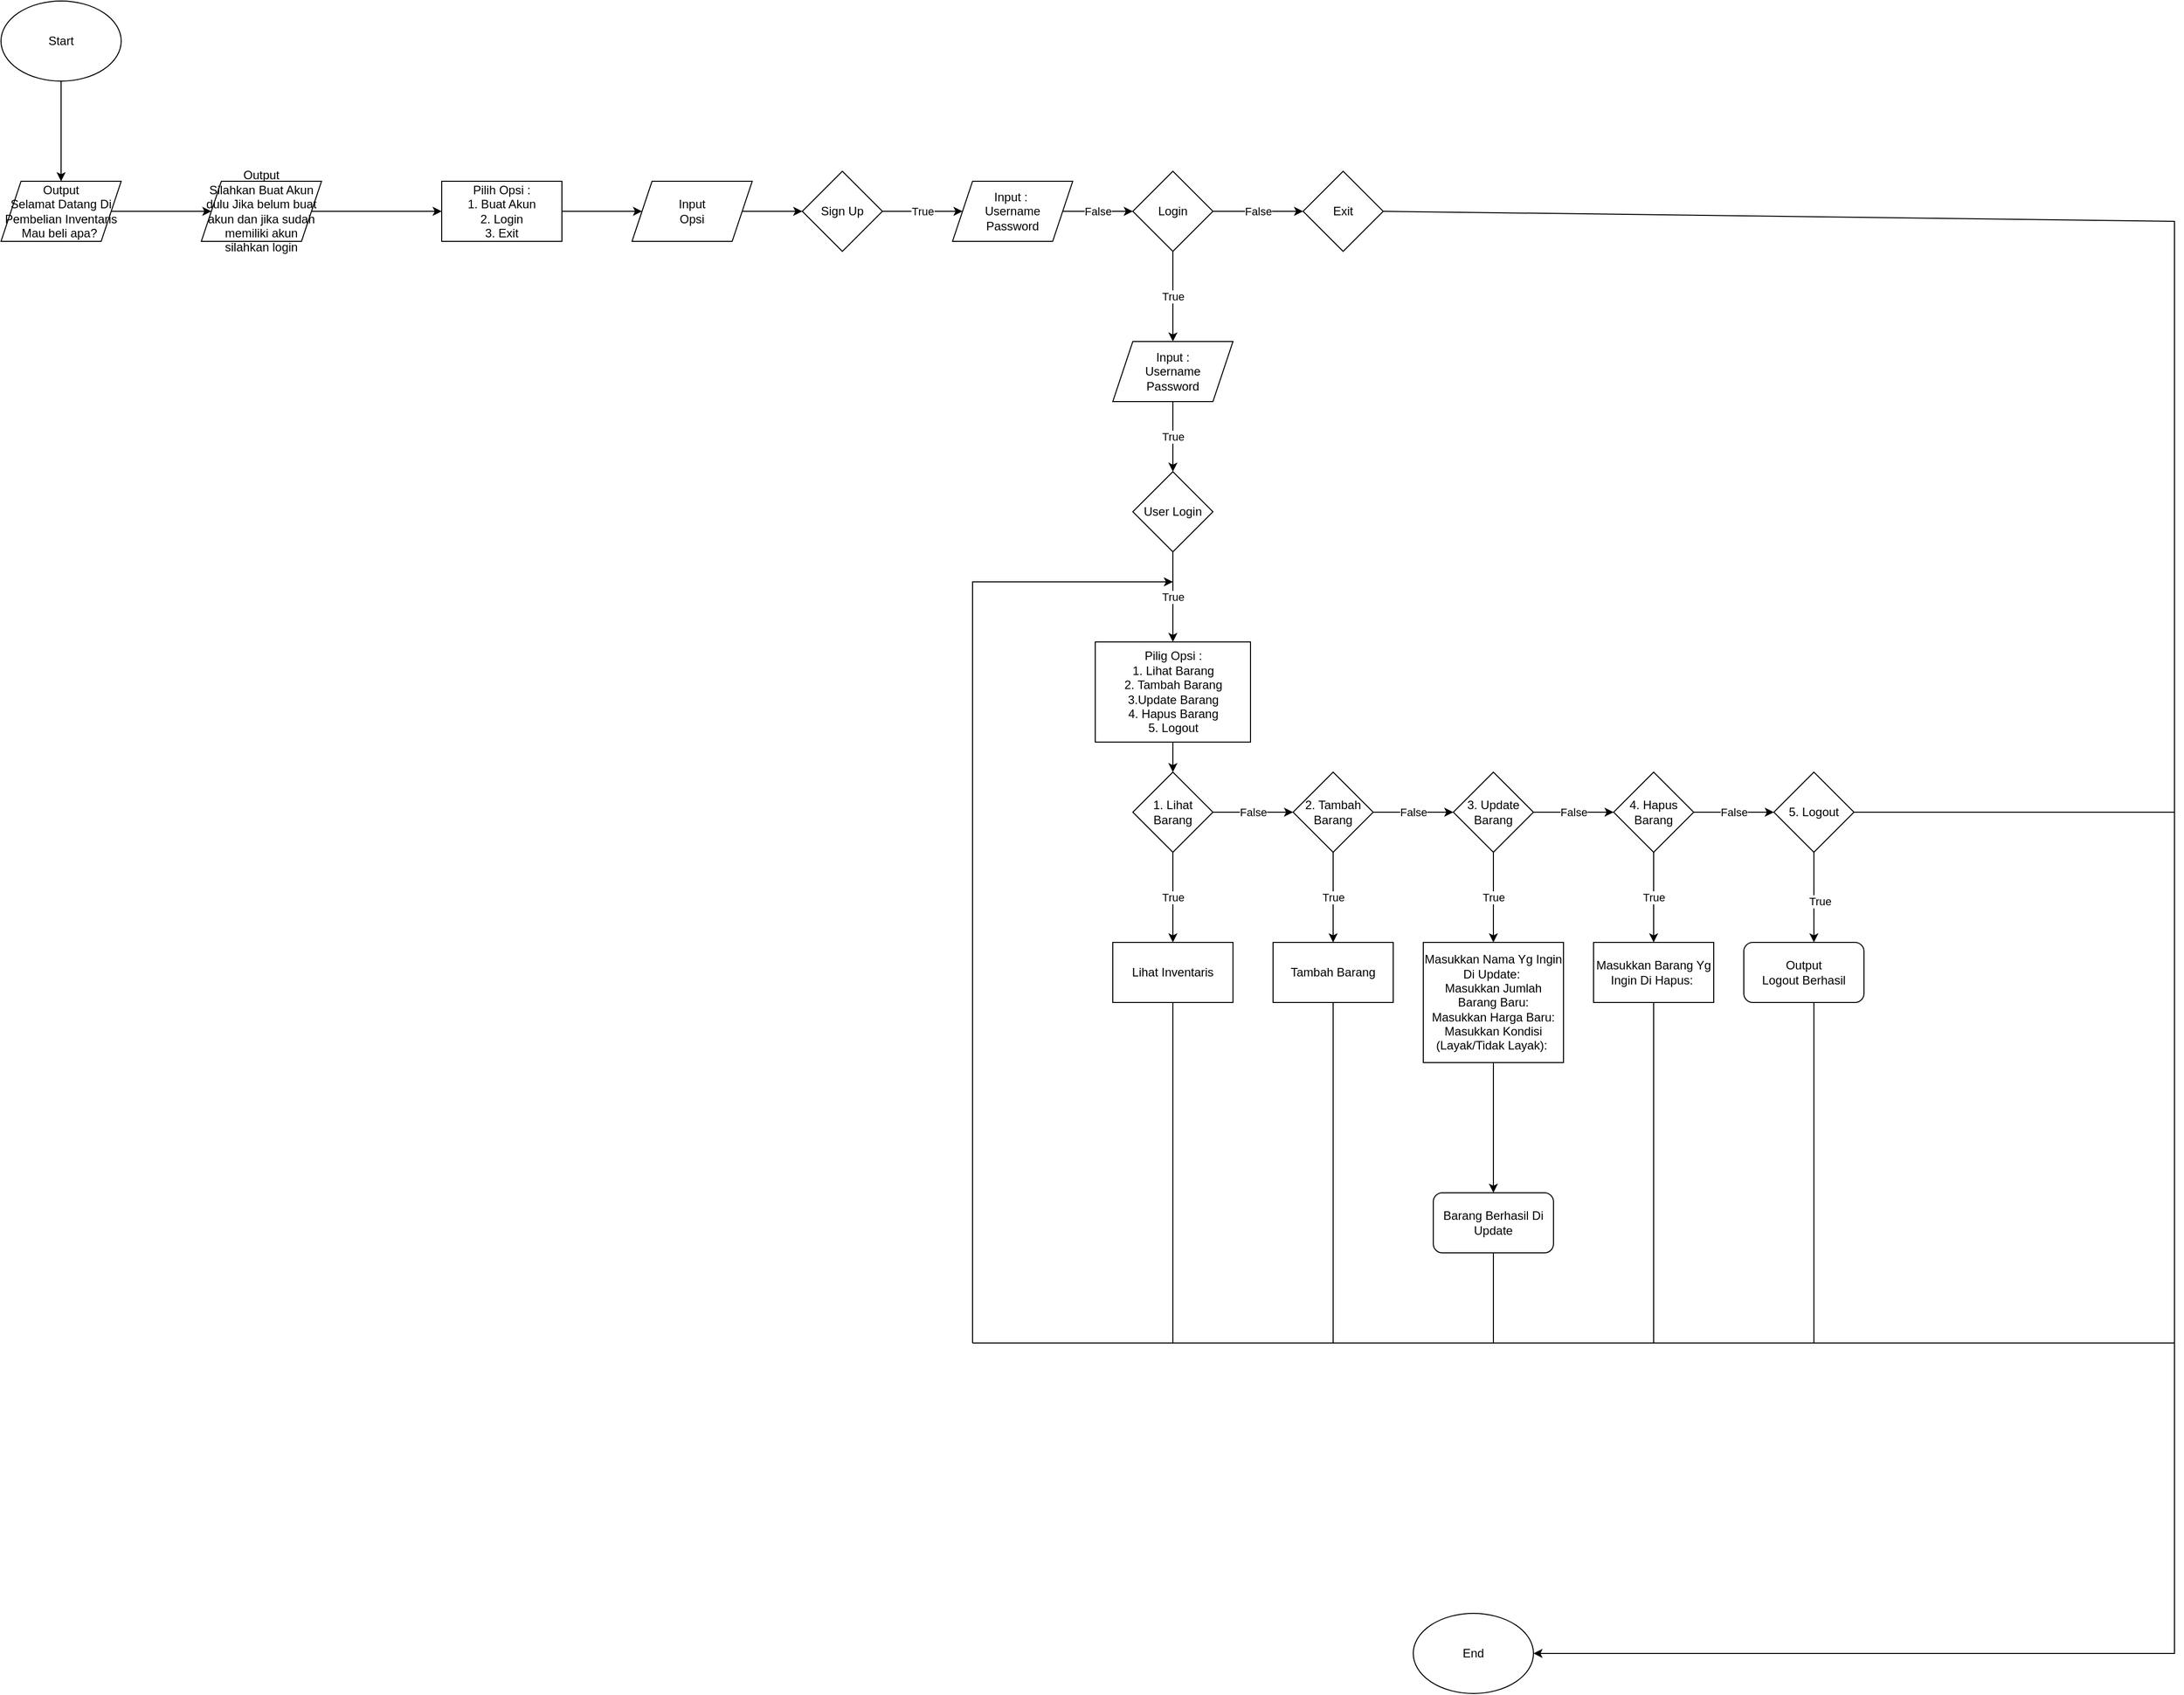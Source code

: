 <mxfile version="24.7.17">
  <diagram name="Page-1" id="GchXhiiWyrCkM4_74jhD">
    <mxGraphModel dx="1900" dy="669" grid="1" gridSize="10" guides="1" tooltips="1" connect="1" arrows="1" fold="1" page="1" pageScale="1" pageWidth="850" pageHeight="1100" math="0" shadow="0">
      <root>
        <mxCell id="0" />
        <mxCell id="1" parent="0" />
        <mxCell id="854yw2GIAU5RRs8NzQTS-15" value="" style="edgeStyle=orthogonalEdgeStyle;rounded=0;orthogonalLoop=1;jettySize=auto;html=1;" parent="1" source="59ALB4vTobabaCh5Uv7K-1" target="59ALB4vTobabaCh5Uv7K-2" edge="1">
          <mxGeometry relative="1" as="geometry" />
        </mxCell>
        <mxCell id="59ALB4vTobabaCh5Uv7K-1" value="Start" style="ellipse;whiteSpace=wrap;html=1;" parent="1" vertex="1">
          <mxGeometry x="-250" y="20" width="120" height="80" as="geometry" />
        </mxCell>
        <mxCell id="59ALB4vTobabaCh5Uv7K-2" value="Output&lt;div&gt;Selamat Datang Di Pembelian Inventaris Mau beli apa?&amp;nbsp;&lt;/div&gt;" style="shape=parallelogram;perimeter=parallelogramPerimeter;whiteSpace=wrap;html=1;fixedSize=1;" parent="1" vertex="1">
          <mxGeometry x="-250" y="200" width="120" height="60" as="geometry" />
        </mxCell>
        <mxCell id="59ALB4vTobabaCh5Uv7K-4" value="Sign Up" style="rhombus;whiteSpace=wrap;html=1;" parent="1" vertex="1">
          <mxGeometry x="550" y="190" width="80" height="80" as="geometry" />
        </mxCell>
        <mxCell id="59ALB4vTobabaCh5Uv7K-6" value="Input :&amp;nbsp;&lt;div&gt;Username&lt;/div&gt;&lt;div&gt;Password&lt;/div&gt;" style="shape=parallelogram;perimeter=parallelogramPerimeter;whiteSpace=wrap;html=1;fixedSize=1;" parent="1" vertex="1">
          <mxGeometry x="700" y="200" width="120" height="60" as="geometry" />
        </mxCell>
        <mxCell id="59ALB4vTobabaCh5Uv7K-14" value="True" style="edgeStyle=orthogonalEdgeStyle;rounded=0;orthogonalLoop=1;jettySize=auto;html=1;" parent="1" source="59ALB4vTobabaCh5Uv7K-7" target="59ALB4vTobabaCh5Uv7K-13" edge="1">
          <mxGeometry relative="1" as="geometry" />
        </mxCell>
        <mxCell id="59ALB4vTobabaCh5Uv7K-7" value="Login" style="rhombus;whiteSpace=wrap;html=1;" parent="1" vertex="1">
          <mxGeometry x="880" y="190" width="80" height="80" as="geometry" />
        </mxCell>
        <mxCell id="59ALB4vTobabaCh5Uv7K-8" value="True" style="endArrow=classic;html=1;rounded=0;exitX=1;exitY=0.5;exitDx=0;exitDy=0;entryX=0;entryY=0.5;entryDx=0;entryDy=0;" parent="1" source="59ALB4vTobabaCh5Uv7K-4" target="59ALB4vTobabaCh5Uv7K-6" edge="1">
          <mxGeometry width="50" height="50" relative="1" as="geometry">
            <mxPoint x="630" y="360" as="sourcePoint" />
            <mxPoint x="680" y="310" as="targetPoint" />
          </mxGeometry>
        </mxCell>
        <mxCell id="59ALB4vTobabaCh5Uv7K-9" value="False" style="endArrow=classic;html=1;rounded=0;exitX=1;exitY=0.5;exitDx=0;exitDy=0;entryX=0;entryY=0.5;entryDx=0;entryDy=0;" parent="1" source="59ALB4vTobabaCh5Uv7K-6" target="59ALB4vTobabaCh5Uv7K-7" edge="1">
          <mxGeometry width="50" height="50" relative="1" as="geometry">
            <mxPoint x="800" y="380" as="sourcePoint" />
            <mxPoint x="850" y="330" as="targetPoint" />
          </mxGeometry>
        </mxCell>
        <mxCell id="59ALB4vTobabaCh5Uv7K-10" value="Exit" style="rhombus;whiteSpace=wrap;html=1;" parent="1" vertex="1">
          <mxGeometry x="1050" y="190" width="80" height="80" as="geometry" />
        </mxCell>
        <mxCell id="59ALB4vTobabaCh5Uv7K-11" value="False" style="endArrow=classic;html=1;rounded=0;exitX=1;exitY=0.5;exitDx=0;exitDy=0;entryX=0;entryY=0.5;entryDx=0;entryDy=0;" parent="1" source="59ALB4vTobabaCh5Uv7K-7" target="59ALB4vTobabaCh5Uv7K-10" edge="1">
          <mxGeometry width="50" height="50" relative="1" as="geometry">
            <mxPoint x="990" y="300" as="sourcePoint" />
            <mxPoint x="1040" y="250" as="targetPoint" />
          </mxGeometry>
        </mxCell>
        <mxCell id="59ALB4vTobabaCh5Uv7K-17" value="True" style="edgeStyle=orthogonalEdgeStyle;rounded=0;orthogonalLoop=1;jettySize=auto;html=1;" parent="1" source="59ALB4vTobabaCh5Uv7K-13" target="59ALB4vTobabaCh5Uv7K-16" edge="1">
          <mxGeometry relative="1" as="geometry" />
        </mxCell>
        <mxCell id="59ALB4vTobabaCh5Uv7K-13" value="Input :&lt;div&gt;Username&lt;/div&gt;&lt;div&gt;Password&lt;/div&gt;" style="shape=parallelogram;perimeter=parallelogramPerimeter;whiteSpace=wrap;html=1;fixedSize=1;" parent="1" vertex="1">
          <mxGeometry x="860" y="360" width="120" height="60" as="geometry" />
        </mxCell>
        <mxCell id="59ALB4vTobabaCh5Uv7K-19" value="True" style="edgeStyle=orthogonalEdgeStyle;rounded=0;orthogonalLoop=1;jettySize=auto;html=1;" parent="1" source="59ALB4vTobabaCh5Uv7K-16" target="59ALB4vTobabaCh5Uv7K-18" edge="1">
          <mxGeometry relative="1" as="geometry" />
        </mxCell>
        <mxCell id="59ALB4vTobabaCh5Uv7K-16" value="User Login" style="rhombus;whiteSpace=wrap;html=1;" parent="1" vertex="1">
          <mxGeometry x="880" y="490" width="80" height="80" as="geometry" />
        </mxCell>
        <mxCell id="59ALB4vTobabaCh5Uv7K-23" value="" style="edgeStyle=orthogonalEdgeStyle;rounded=0;orthogonalLoop=1;jettySize=auto;html=1;" parent="1" source="59ALB4vTobabaCh5Uv7K-18" target="59ALB4vTobabaCh5Uv7K-22" edge="1">
          <mxGeometry relative="1" as="geometry" />
        </mxCell>
        <mxCell id="59ALB4vTobabaCh5Uv7K-18" value="Pilig Opsi :&lt;div&gt;1. Lihat Barang&lt;/div&gt;&lt;div&gt;2. Tambah Barang&lt;/div&gt;&lt;div&gt;3.Update Barang&lt;/div&gt;&lt;div&gt;4. Hapus Barang&lt;/div&gt;&lt;div&gt;5. Logout&lt;/div&gt;" style="whiteSpace=wrap;html=1;" parent="1" vertex="1">
          <mxGeometry x="842.5" y="660" width="155" height="100" as="geometry" />
        </mxCell>
        <mxCell id="59ALB4vTobabaCh5Uv7K-25" value="False" style="edgeStyle=orthogonalEdgeStyle;rounded=0;orthogonalLoop=1;jettySize=auto;html=1;" parent="1" source="59ALB4vTobabaCh5Uv7K-22" target="59ALB4vTobabaCh5Uv7K-24" edge="1">
          <mxGeometry relative="1" as="geometry" />
        </mxCell>
        <mxCell id="59ALB4vTobabaCh5Uv7K-39" value="True" style="edgeStyle=orthogonalEdgeStyle;rounded=0;orthogonalLoop=1;jettySize=auto;html=1;" parent="1" source="59ALB4vTobabaCh5Uv7K-22" target="59ALB4vTobabaCh5Uv7K-38" edge="1">
          <mxGeometry relative="1" as="geometry" />
        </mxCell>
        <mxCell id="59ALB4vTobabaCh5Uv7K-22" value="1. Lihat Barang" style="rhombus;whiteSpace=wrap;html=1;" parent="1" vertex="1">
          <mxGeometry x="880" y="790" width="80" height="80" as="geometry" />
        </mxCell>
        <mxCell id="59ALB4vTobabaCh5Uv7K-27" value="False" style="edgeStyle=orthogonalEdgeStyle;rounded=0;orthogonalLoop=1;jettySize=auto;html=1;" parent="1" source="59ALB4vTobabaCh5Uv7K-24" target="59ALB4vTobabaCh5Uv7K-26" edge="1">
          <mxGeometry relative="1" as="geometry" />
        </mxCell>
        <mxCell id="59ALB4vTobabaCh5Uv7K-41" value="True" style="edgeStyle=orthogonalEdgeStyle;rounded=0;orthogonalLoop=1;jettySize=auto;html=1;" parent="1" source="59ALB4vTobabaCh5Uv7K-24" target="59ALB4vTobabaCh5Uv7K-40" edge="1">
          <mxGeometry relative="1" as="geometry">
            <Array as="points">
              <mxPoint x="1080" y="900" />
              <mxPoint x="1080" y="900" />
            </Array>
          </mxGeometry>
        </mxCell>
        <mxCell id="59ALB4vTobabaCh5Uv7K-24" value="2. Tambah Barang" style="rhombus;whiteSpace=wrap;html=1;" parent="1" vertex="1">
          <mxGeometry x="1040" y="790" width="80" height="80" as="geometry" />
        </mxCell>
        <mxCell id="59ALB4vTobabaCh5Uv7K-29" value="False" style="edgeStyle=orthogonalEdgeStyle;rounded=0;orthogonalLoop=1;jettySize=auto;html=1;" parent="1" source="59ALB4vTobabaCh5Uv7K-26" target="59ALB4vTobabaCh5Uv7K-28" edge="1">
          <mxGeometry relative="1" as="geometry" />
        </mxCell>
        <mxCell id="unwqlIsns2tnpbDArqRn-9" value="" style="edgeStyle=orthogonalEdgeStyle;rounded=0;orthogonalLoop=1;jettySize=auto;html=1;" parent="1" source="59ALB4vTobabaCh5Uv7K-26" target="unwqlIsns2tnpbDArqRn-8" edge="1">
          <mxGeometry relative="1" as="geometry" />
        </mxCell>
        <mxCell id="unwqlIsns2tnpbDArqRn-14" value="True" style="edgeLabel;html=1;align=center;verticalAlign=middle;resizable=0;points=[];" parent="unwqlIsns2tnpbDArqRn-9" vertex="1" connectable="0">
          <mxGeometry x="-0.001" relative="1" as="geometry">
            <mxPoint as="offset" />
          </mxGeometry>
        </mxCell>
        <mxCell id="59ALB4vTobabaCh5Uv7K-26" value="3. Update Barang" style="rhombus;whiteSpace=wrap;html=1;" parent="1" vertex="1">
          <mxGeometry x="1200" y="790" width="80" height="80" as="geometry" />
        </mxCell>
        <mxCell id="59ALB4vTobabaCh5Uv7K-31" value="False" style="edgeStyle=orthogonalEdgeStyle;rounded=0;orthogonalLoop=1;jettySize=auto;html=1;" parent="1" source="59ALB4vTobabaCh5Uv7K-28" target="59ALB4vTobabaCh5Uv7K-30" edge="1">
          <mxGeometry relative="1" as="geometry" />
        </mxCell>
        <mxCell id="59ALB4vTobabaCh5Uv7K-45" value="True" style="edgeStyle=orthogonalEdgeStyle;rounded=0;orthogonalLoop=1;jettySize=auto;html=1;" parent="1" source="59ALB4vTobabaCh5Uv7K-28" target="59ALB4vTobabaCh5Uv7K-44" edge="1">
          <mxGeometry relative="1" as="geometry" />
        </mxCell>
        <mxCell id="59ALB4vTobabaCh5Uv7K-28" value="4. Hapus Barang" style="rhombus;whiteSpace=wrap;html=1;" parent="1" vertex="1">
          <mxGeometry x="1360" y="790" width="80" height="80" as="geometry" />
        </mxCell>
        <mxCell id="unwqlIsns2tnpbDArqRn-5" value="" style="edgeStyle=orthogonalEdgeStyle;rounded=0;orthogonalLoop=1;jettySize=auto;html=1;" parent="1" source="59ALB4vTobabaCh5Uv7K-30" edge="1">
          <mxGeometry relative="1" as="geometry">
            <mxPoint x="1560" y="960" as="targetPoint" />
          </mxGeometry>
        </mxCell>
        <mxCell id="unwqlIsns2tnpbDArqRn-15" value="True" style="edgeLabel;html=1;align=center;verticalAlign=middle;resizable=0;points=[];" parent="unwqlIsns2tnpbDArqRn-5" vertex="1" connectable="0">
          <mxGeometry x="0.092" y="5" relative="1" as="geometry">
            <mxPoint as="offset" />
          </mxGeometry>
        </mxCell>
        <mxCell id="59ALB4vTobabaCh5Uv7K-30" value="5. Logout" style="rhombus;whiteSpace=wrap;html=1;" parent="1" vertex="1">
          <mxGeometry x="1520" y="790" width="80" height="80" as="geometry" />
        </mxCell>
        <mxCell id="59ALB4vTobabaCh5Uv7K-38" value="Lihat Inventaris" style="whiteSpace=wrap;html=1;" parent="1" vertex="1">
          <mxGeometry x="860" y="960" width="120" height="60" as="geometry" />
        </mxCell>
        <mxCell id="59ALB4vTobabaCh5Uv7K-40" value="Tambah Barang" style="whiteSpace=wrap;html=1;" parent="1" vertex="1">
          <mxGeometry x="1020" y="960" width="120" height="60" as="geometry" />
        </mxCell>
        <mxCell id="59ALB4vTobabaCh5Uv7K-44" value="Masukkan Barang Yg Ingin Di Hapus:&amp;nbsp;" style="whiteSpace=wrap;html=1;" parent="1" vertex="1">
          <mxGeometry x="1340" y="960" width="120" height="60" as="geometry" />
        </mxCell>
        <mxCell id="59ALB4vTobabaCh5Uv7K-59" value="" style="endArrow=none;html=1;rounded=0;exitX=0.5;exitY=1;exitDx=0;exitDy=0;" parent="1" source="59ALB4vTobabaCh5Uv7K-38" edge="1">
          <mxGeometry width="50" height="50" relative="1" as="geometry">
            <mxPoint x="940" y="1140" as="sourcePoint" />
            <mxPoint x="920" y="1360" as="targetPoint" />
          </mxGeometry>
        </mxCell>
        <mxCell id="59ALB4vTobabaCh5Uv7K-60" value="" style="endArrow=none;html=1;rounded=0;exitX=0.5;exitY=1;exitDx=0;exitDy=0;" parent="1" source="59ALB4vTobabaCh5Uv7K-40" edge="1">
          <mxGeometry width="50" height="50" relative="1" as="geometry">
            <mxPoint x="1120" y="1190" as="sourcePoint" />
            <mxPoint x="1080" y="1360" as="targetPoint" />
          </mxGeometry>
        </mxCell>
        <mxCell id="59ALB4vTobabaCh5Uv7K-62" value="" style="endArrow=none;html=1;rounded=0;exitX=0.5;exitY=1;exitDx=0;exitDy=0;" parent="1" source="59ALB4vTobabaCh5Uv7K-44" edge="1">
          <mxGeometry width="50" height="50" relative="1" as="geometry">
            <mxPoint x="1400" y="1160" as="sourcePoint" />
            <mxPoint x="1400" y="1360" as="targetPoint" />
          </mxGeometry>
        </mxCell>
        <mxCell id="59ALB4vTobabaCh5Uv7K-63" value="" style="endArrow=none;html=1;rounded=0;exitX=0.5;exitY=1;exitDx=0;exitDy=0;" parent="1" edge="1">
          <mxGeometry width="50" height="50" relative="1" as="geometry">
            <mxPoint x="1560" y="1020" as="sourcePoint" />
            <mxPoint x="1560" y="1360" as="targetPoint" />
            <Array as="points" />
          </mxGeometry>
        </mxCell>
        <mxCell id="59ALB4vTobabaCh5Uv7K-65" value="" style="endArrow=none;html=1;rounded=0;" parent="1" edge="1">
          <mxGeometry width="50" height="50" relative="1" as="geometry">
            <mxPoint x="720" y="1360" as="sourcePoint" />
            <mxPoint x="1920" y="1360" as="targetPoint" />
          </mxGeometry>
        </mxCell>
        <mxCell id="59ALB4vTobabaCh5Uv7K-66" value="" style="endArrow=classic;html=1;rounded=0;" parent="1" edge="1">
          <mxGeometry width="50" height="50" relative="1" as="geometry">
            <mxPoint x="720" y="1360" as="sourcePoint" />
            <mxPoint x="920" y="600" as="targetPoint" />
            <Array as="points">
              <mxPoint x="720" y="600" />
            </Array>
          </mxGeometry>
        </mxCell>
        <mxCell id="2EzCWa-dm9QDl6XREpF7-4" value="" style="edgeStyle=orthogonalEdgeStyle;rounded=0;orthogonalLoop=1;jettySize=auto;html=1;" parent="1" source="854yw2GIAU5RRs8NzQTS-1" target="2EzCWa-dm9QDl6XREpF7-3" edge="1">
          <mxGeometry relative="1" as="geometry" />
        </mxCell>
        <mxCell id="854yw2GIAU5RRs8NzQTS-1" value="Output&lt;div&gt;Silahkan Buat Akun dulu Jika belum buat akun dan jika sudah memiliki akun silahkan login&lt;/div&gt;" style="shape=parallelogram;perimeter=parallelogramPerimeter;whiteSpace=wrap;html=1;fixedSize=1;" parent="1" vertex="1">
          <mxGeometry x="-50" y="200" width="120" height="60" as="geometry" />
        </mxCell>
        <mxCell id="854yw2GIAU5RRs8NzQTS-2" value="" style="endArrow=classic;html=1;rounded=0;exitX=1;exitY=0.5;exitDx=0;exitDy=0;" parent="1" source="59ALB4vTobabaCh5Uv7K-2" target="854yw2GIAU5RRs8NzQTS-1" edge="1">
          <mxGeometry width="50" height="50" relative="1" as="geometry">
            <mxPoint x="280" y="250" as="sourcePoint" />
            <mxPoint x="330" y="200" as="targetPoint" />
          </mxGeometry>
        </mxCell>
        <mxCell id="854yw2GIAU5RRs8NzQTS-4" value="End" style="ellipse;whiteSpace=wrap;html=1;" parent="1" vertex="1">
          <mxGeometry x="1160" y="1630" width="120" height="80" as="geometry" />
        </mxCell>
        <mxCell id="854yw2GIAU5RRs8NzQTS-5" value="" style="endArrow=none;html=1;rounded=0;exitX=1;exitY=0.5;exitDx=0;exitDy=0;" parent="1" source="59ALB4vTobabaCh5Uv7K-30" edge="1">
          <mxGeometry width="50" height="50" relative="1" as="geometry">
            <mxPoint x="1770" y="830" as="sourcePoint" />
            <mxPoint x="1920" y="830" as="targetPoint" />
          </mxGeometry>
        </mxCell>
        <mxCell id="854yw2GIAU5RRs8NzQTS-6" value="" style="endArrow=none;html=1;rounded=0;exitX=1;exitY=0.5;exitDx=0;exitDy=0;" parent="1" source="59ALB4vTobabaCh5Uv7K-10" edge="1">
          <mxGeometry width="50" height="50" relative="1" as="geometry">
            <mxPoint x="1240" y="220" as="sourcePoint" />
            <mxPoint x="1920" y="830" as="targetPoint" />
            <Array as="points">
              <mxPoint x="1920" y="240" />
            </Array>
          </mxGeometry>
        </mxCell>
        <mxCell id="854yw2GIAU5RRs8NzQTS-8" value="" style="endArrow=classic;html=1;rounded=0;entryX=1;entryY=0.5;entryDx=0;entryDy=0;" parent="1" target="854yw2GIAU5RRs8NzQTS-4" edge="1">
          <mxGeometry width="50" height="50" relative="1" as="geometry">
            <mxPoint x="1920" y="830" as="sourcePoint" />
            <mxPoint x="2220" y="1210" as="targetPoint" />
            <Array as="points">
              <mxPoint x="1920" y="1670" />
            </Array>
          </mxGeometry>
        </mxCell>
        <mxCell id="854yw2GIAU5RRs8NzQTS-18" value="" style="edgeStyle=orthogonalEdgeStyle;rounded=0;orthogonalLoop=1;jettySize=auto;html=1;" parent="1" source="854yw2GIAU5RRs8NzQTS-16" target="59ALB4vTobabaCh5Uv7K-4" edge="1">
          <mxGeometry relative="1" as="geometry" />
        </mxCell>
        <mxCell id="854yw2GIAU5RRs8NzQTS-16" value="Input&lt;div&gt;Opsi&lt;/div&gt;" style="shape=parallelogram;perimeter=parallelogramPerimeter;whiteSpace=wrap;html=1;fixedSize=1;" parent="1" vertex="1">
          <mxGeometry x="380" y="200" width="120" height="60" as="geometry" />
        </mxCell>
        <mxCell id="2EzCWa-dm9QDl6XREpF7-5" value="" style="edgeStyle=orthogonalEdgeStyle;rounded=0;orthogonalLoop=1;jettySize=auto;html=1;" parent="1" source="2EzCWa-dm9QDl6XREpF7-3" target="854yw2GIAU5RRs8NzQTS-16" edge="1">
          <mxGeometry relative="1" as="geometry" />
        </mxCell>
        <mxCell id="2EzCWa-dm9QDl6XREpF7-3" value="Pilih Opsi :&lt;div&gt;1. Buat Akun&lt;/div&gt;&lt;div&gt;2. Login&lt;/div&gt;&lt;div&gt;3. Exit&lt;/div&gt;" style="rounded=0;whiteSpace=wrap;html=1;" parent="1" vertex="1">
          <mxGeometry x="190" y="200" width="120" height="60" as="geometry" />
        </mxCell>
        <mxCell id="unwqlIsns2tnpbDArqRn-19" value="" style="edgeStyle=orthogonalEdgeStyle;rounded=0;orthogonalLoop=1;jettySize=auto;html=1;" parent="1" source="unwqlIsns2tnpbDArqRn-8" edge="1">
          <mxGeometry relative="1" as="geometry">
            <mxPoint x="1240" y="1210" as="targetPoint" />
          </mxGeometry>
        </mxCell>
        <mxCell id="unwqlIsns2tnpbDArqRn-8" value="Masukkan Nama Yg Ingin Di Update:&amp;nbsp;&lt;div&gt;Masukkan Jumlah Barang Baru:&lt;/div&gt;&lt;div&gt;Masukkan Harga Baru:&lt;/div&gt;&lt;div&gt;Masukkan Kondisi (Layak/Tidak Layak):&amp;nbsp;&lt;/div&gt;" style="rounded=0;whiteSpace=wrap;html=1;" parent="1" vertex="1">
          <mxGeometry x="1170" y="960" width="140" height="120" as="geometry" />
        </mxCell>
        <mxCell id="unwqlIsns2tnpbDArqRn-21" value="" style="endArrow=none;html=1;rounded=0;exitX=0.5;exitY=1;exitDx=0;exitDy=0;" parent="1" edge="1">
          <mxGeometry width="50" height="50" relative="1" as="geometry">
            <mxPoint x="1240" y="1270" as="sourcePoint" />
            <mxPoint x="1240" y="1360" as="targetPoint" />
          </mxGeometry>
        </mxCell>
        <mxCell id="hhxnLewmRCx0upnCt0WL-1" value="Output&lt;div&gt;Logout Berhasil&lt;/div&gt;" style="rounded=1;whiteSpace=wrap;html=1;" parent="1" vertex="1">
          <mxGeometry x="1490" y="960" width="120" height="60" as="geometry" />
        </mxCell>
        <mxCell id="hhxnLewmRCx0upnCt0WL-2" value="Barang Berhasil Di Update" style="rounded=1;whiteSpace=wrap;html=1;" parent="1" vertex="1">
          <mxGeometry x="1180" y="1210" width="120" height="60" as="geometry" />
        </mxCell>
      </root>
    </mxGraphModel>
  </diagram>
</mxfile>
